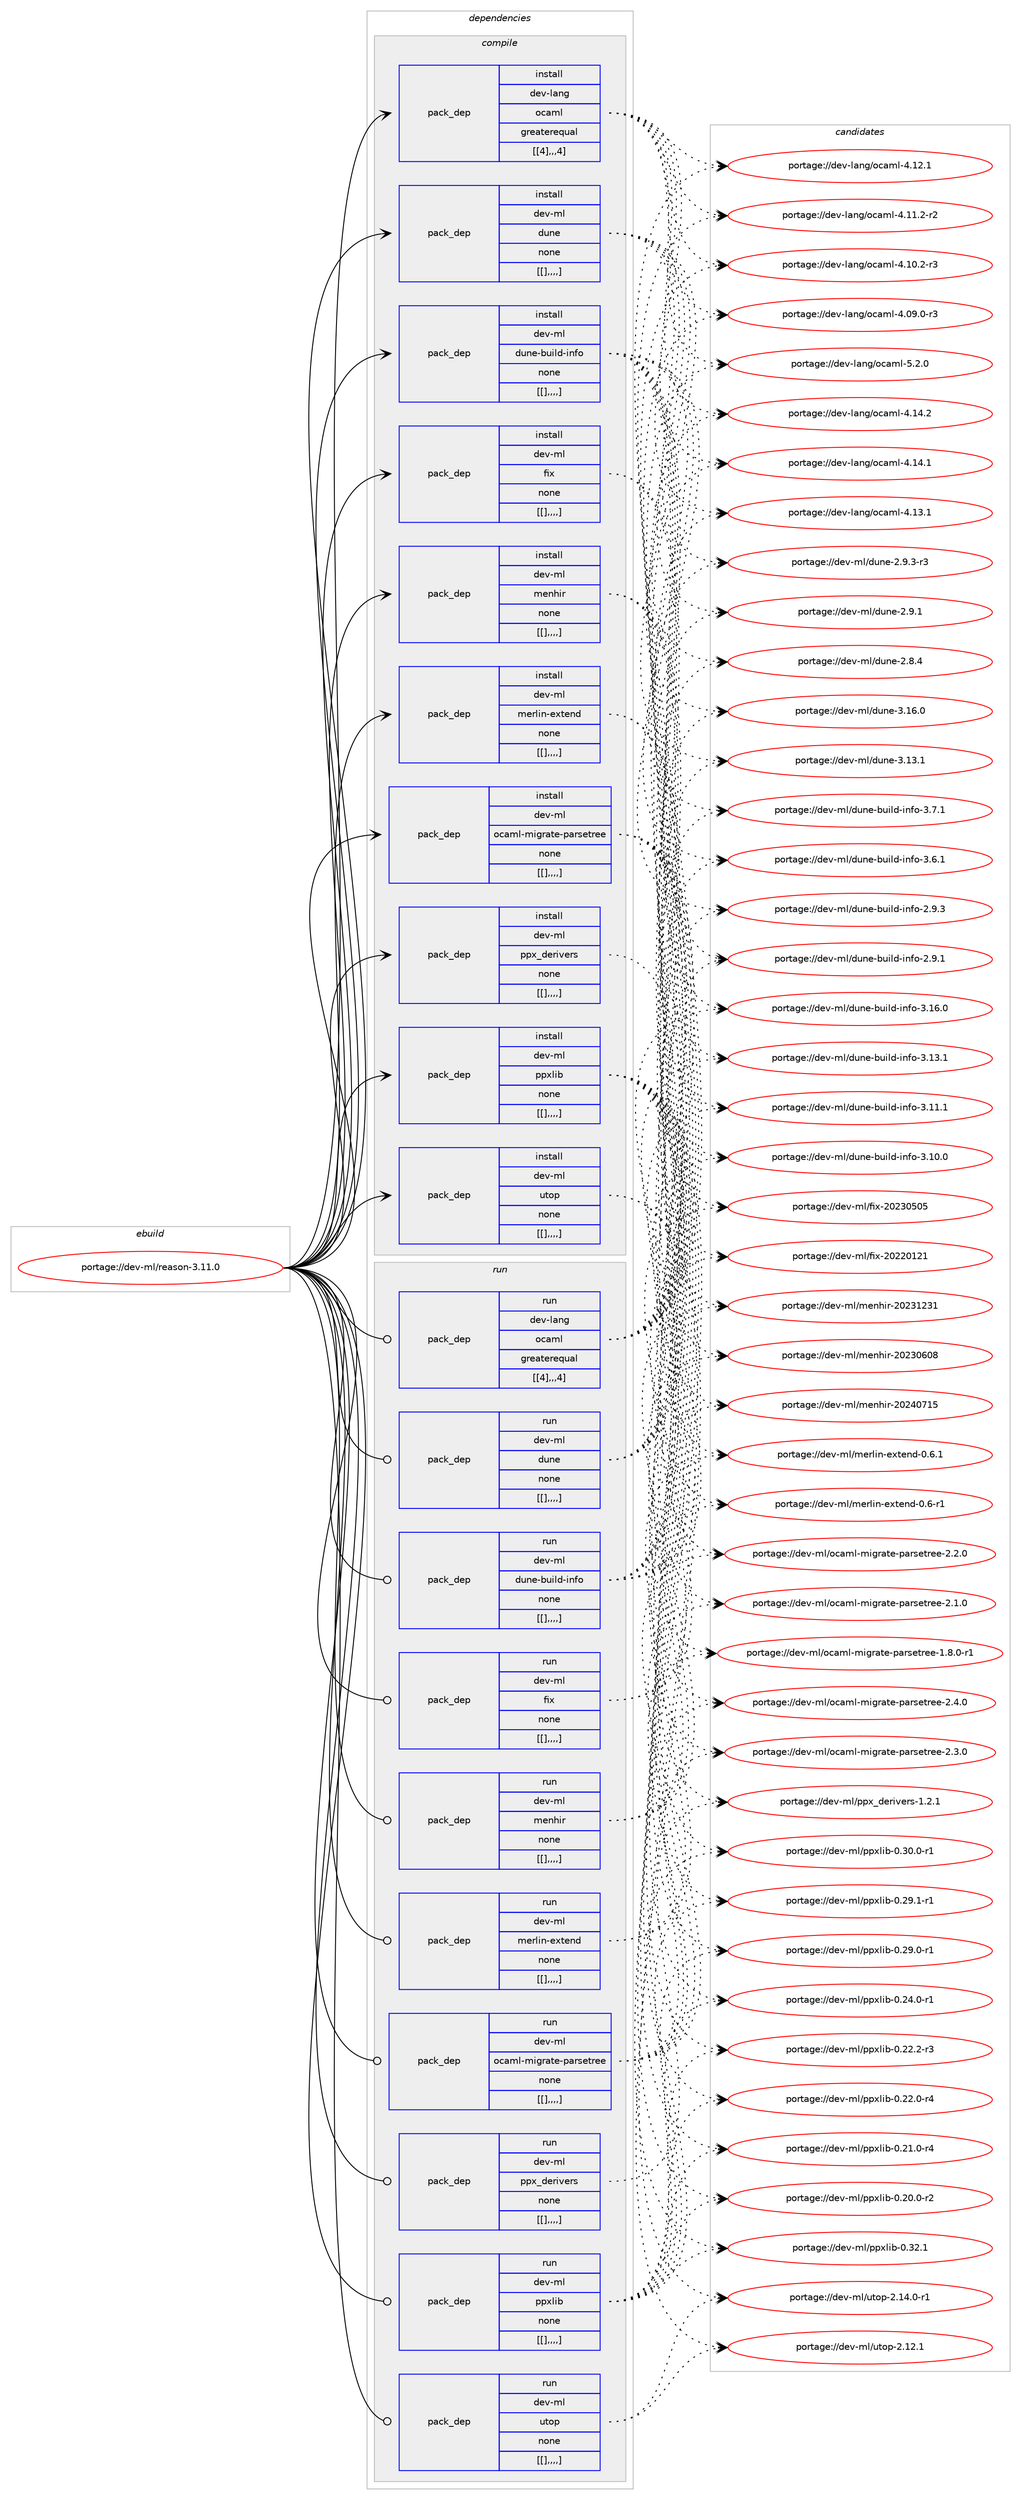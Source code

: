 digraph prolog {

# *************
# Graph options
# *************

newrank=true;
concentrate=true;
compound=true;
graph [rankdir=LR,fontname=Helvetica,fontsize=10,ranksep=1.5];#, ranksep=2.5, nodesep=0.2];
edge  [arrowhead=vee];
node  [fontname=Helvetica,fontsize=10];

# **********
# The ebuild
# **********

subgraph cluster_leftcol {
color=gray;
label=<<i>ebuild</i>>;
id [label="portage://dev-ml/reason-3.11.0", color=red, width=4, href="../dev-ml/reason-3.11.0.svg"];
}

# ****************
# The dependencies
# ****************

subgraph cluster_midcol {
color=gray;
label=<<i>dependencies</i>>;
subgraph cluster_compile {
fillcolor="#eeeeee";
style=filled;
label=<<i>compile</i>>;
subgraph pack93980 {
dependency125423 [label=<<TABLE BORDER="0" CELLBORDER="1" CELLSPACING="0" CELLPADDING="4" WIDTH="220"><TR><TD ROWSPAN="6" CELLPADDING="30">pack_dep</TD></TR><TR><TD WIDTH="110">install</TD></TR><TR><TD>dev-lang</TD></TR><TR><TD>ocaml</TD></TR><TR><TD>greaterequal</TD></TR><TR><TD>[[4],,,4]</TD></TR></TABLE>>, shape=none, color=blue];
}
id:e -> dependency125423:w [weight=20,style="solid",arrowhead="vee"];
subgraph pack93981 {
dependency125424 [label=<<TABLE BORDER="0" CELLBORDER="1" CELLSPACING="0" CELLPADDING="4" WIDTH="220"><TR><TD ROWSPAN="6" CELLPADDING="30">pack_dep</TD></TR><TR><TD WIDTH="110">install</TD></TR><TR><TD>dev-ml</TD></TR><TR><TD>dune</TD></TR><TR><TD>none</TD></TR><TR><TD>[[],,,,]</TD></TR></TABLE>>, shape=none, color=blue];
}
id:e -> dependency125424:w [weight=20,style="solid",arrowhead="vee"];
subgraph pack93982 {
dependency125425 [label=<<TABLE BORDER="0" CELLBORDER="1" CELLSPACING="0" CELLPADDING="4" WIDTH="220"><TR><TD ROWSPAN="6" CELLPADDING="30">pack_dep</TD></TR><TR><TD WIDTH="110">install</TD></TR><TR><TD>dev-ml</TD></TR><TR><TD>dune-build-info</TD></TR><TR><TD>none</TD></TR><TR><TD>[[],,,,]</TD></TR></TABLE>>, shape=none, color=blue];
}
id:e -> dependency125425:w [weight=20,style="solid",arrowhead="vee"];
subgraph pack93983 {
dependency125426 [label=<<TABLE BORDER="0" CELLBORDER="1" CELLSPACING="0" CELLPADDING="4" WIDTH="220"><TR><TD ROWSPAN="6" CELLPADDING="30">pack_dep</TD></TR><TR><TD WIDTH="110">install</TD></TR><TR><TD>dev-ml</TD></TR><TR><TD>fix</TD></TR><TR><TD>none</TD></TR><TR><TD>[[],,,,]</TD></TR></TABLE>>, shape=none, color=blue];
}
id:e -> dependency125426:w [weight=20,style="solid",arrowhead="vee"];
subgraph pack93984 {
dependency125427 [label=<<TABLE BORDER="0" CELLBORDER="1" CELLSPACING="0" CELLPADDING="4" WIDTH="220"><TR><TD ROWSPAN="6" CELLPADDING="30">pack_dep</TD></TR><TR><TD WIDTH="110">install</TD></TR><TR><TD>dev-ml</TD></TR><TR><TD>menhir</TD></TR><TR><TD>none</TD></TR><TR><TD>[[],,,,]</TD></TR></TABLE>>, shape=none, color=blue];
}
id:e -> dependency125427:w [weight=20,style="solid",arrowhead="vee"];
subgraph pack93985 {
dependency125428 [label=<<TABLE BORDER="0" CELLBORDER="1" CELLSPACING="0" CELLPADDING="4" WIDTH="220"><TR><TD ROWSPAN="6" CELLPADDING="30">pack_dep</TD></TR><TR><TD WIDTH="110">install</TD></TR><TR><TD>dev-ml</TD></TR><TR><TD>merlin-extend</TD></TR><TR><TD>none</TD></TR><TR><TD>[[],,,,]</TD></TR></TABLE>>, shape=none, color=blue];
}
id:e -> dependency125428:w [weight=20,style="solid",arrowhead="vee"];
subgraph pack93986 {
dependency125429 [label=<<TABLE BORDER="0" CELLBORDER="1" CELLSPACING="0" CELLPADDING="4" WIDTH="220"><TR><TD ROWSPAN="6" CELLPADDING="30">pack_dep</TD></TR><TR><TD WIDTH="110">install</TD></TR><TR><TD>dev-ml</TD></TR><TR><TD>ocaml-migrate-parsetree</TD></TR><TR><TD>none</TD></TR><TR><TD>[[],,,,]</TD></TR></TABLE>>, shape=none, color=blue];
}
id:e -> dependency125429:w [weight=20,style="solid",arrowhead="vee"];
subgraph pack93987 {
dependency125430 [label=<<TABLE BORDER="0" CELLBORDER="1" CELLSPACING="0" CELLPADDING="4" WIDTH="220"><TR><TD ROWSPAN="6" CELLPADDING="30">pack_dep</TD></TR><TR><TD WIDTH="110">install</TD></TR><TR><TD>dev-ml</TD></TR><TR><TD>ppx_derivers</TD></TR><TR><TD>none</TD></TR><TR><TD>[[],,,,]</TD></TR></TABLE>>, shape=none, color=blue];
}
id:e -> dependency125430:w [weight=20,style="solid",arrowhead="vee"];
subgraph pack93988 {
dependency125431 [label=<<TABLE BORDER="0" CELLBORDER="1" CELLSPACING="0" CELLPADDING="4" WIDTH="220"><TR><TD ROWSPAN="6" CELLPADDING="30">pack_dep</TD></TR><TR><TD WIDTH="110">install</TD></TR><TR><TD>dev-ml</TD></TR><TR><TD>ppxlib</TD></TR><TR><TD>none</TD></TR><TR><TD>[[],,,,]</TD></TR></TABLE>>, shape=none, color=blue];
}
id:e -> dependency125431:w [weight=20,style="solid",arrowhead="vee"];
subgraph pack93989 {
dependency125432 [label=<<TABLE BORDER="0" CELLBORDER="1" CELLSPACING="0" CELLPADDING="4" WIDTH="220"><TR><TD ROWSPAN="6" CELLPADDING="30">pack_dep</TD></TR><TR><TD WIDTH="110">install</TD></TR><TR><TD>dev-ml</TD></TR><TR><TD>utop</TD></TR><TR><TD>none</TD></TR><TR><TD>[[],,,,]</TD></TR></TABLE>>, shape=none, color=blue];
}
id:e -> dependency125432:w [weight=20,style="solid",arrowhead="vee"];
}
subgraph cluster_compileandrun {
fillcolor="#eeeeee";
style=filled;
label=<<i>compile and run</i>>;
}
subgraph cluster_run {
fillcolor="#eeeeee";
style=filled;
label=<<i>run</i>>;
subgraph pack93990 {
dependency125433 [label=<<TABLE BORDER="0" CELLBORDER="1" CELLSPACING="0" CELLPADDING="4" WIDTH="220"><TR><TD ROWSPAN="6" CELLPADDING="30">pack_dep</TD></TR><TR><TD WIDTH="110">run</TD></TR><TR><TD>dev-lang</TD></TR><TR><TD>ocaml</TD></TR><TR><TD>greaterequal</TD></TR><TR><TD>[[4],,,4]</TD></TR></TABLE>>, shape=none, color=blue];
}
id:e -> dependency125433:w [weight=20,style="solid",arrowhead="odot"];
subgraph pack93991 {
dependency125434 [label=<<TABLE BORDER="0" CELLBORDER="1" CELLSPACING="0" CELLPADDING="4" WIDTH="220"><TR><TD ROWSPAN="6" CELLPADDING="30">pack_dep</TD></TR><TR><TD WIDTH="110">run</TD></TR><TR><TD>dev-ml</TD></TR><TR><TD>dune</TD></TR><TR><TD>none</TD></TR><TR><TD>[[],,,,]</TD></TR></TABLE>>, shape=none, color=blue];
}
id:e -> dependency125434:w [weight=20,style="solid",arrowhead="odot"];
subgraph pack93992 {
dependency125435 [label=<<TABLE BORDER="0" CELLBORDER="1" CELLSPACING="0" CELLPADDING="4" WIDTH="220"><TR><TD ROWSPAN="6" CELLPADDING="30">pack_dep</TD></TR><TR><TD WIDTH="110">run</TD></TR><TR><TD>dev-ml</TD></TR><TR><TD>dune-build-info</TD></TR><TR><TD>none</TD></TR><TR><TD>[[],,,,]</TD></TR></TABLE>>, shape=none, color=blue];
}
id:e -> dependency125435:w [weight=20,style="solid",arrowhead="odot"];
subgraph pack93993 {
dependency125436 [label=<<TABLE BORDER="0" CELLBORDER="1" CELLSPACING="0" CELLPADDING="4" WIDTH="220"><TR><TD ROWSPAN="6" CELLPADDING="30">pack_dep</TD></TR><TR><TD WIDTH="110">run</TD></TR><TR><TD>dev-ml</TD></TR><TR><TD>fix</TD></TR><TR><TD>none</TD></TR><TR><TD>[[],,,,]</TD></TR></TABLE>>, shape=none, color=blue];
}
id:e -> dependency125436:w [weight=20,style="solid",arrowhead="odot"];
subgraph pack93994 {
dependency125437 [label=<<TABLE BORDER="0" CELLBORDER="1" CELLSPACING="0" CELLPADDING="4" WIDTH="220"><TR><TD ROWSPAN="6" CELLPADDING="30">pack_dep</TD></TR><TR><TD WIDTH="110">run</TD></TR><TR><TD>dev-ml</TD></TR><TR><TD>menhir</TD></TR><TR><TD>none</TD></TR><TR><TD>[[],,,,]</TD></TR></TABLE>>, shape=none, color=blue];
}
id:e -> dependency125437:w [weight=20,style="solid",arrowhead="odot"];
subgraph pack93995 {
dependency125438 [label=<<TABLE BORDER="0" CELLBORDER="1" CELLSPACING="0" CELLPADDING="4" WIDTH="220"><TR><TD ROWSPAN="6" CELLPADDING="30">pack_dep</TD></TR><TR><TD WIDTH="110">run</TD></TR><TR><TD>dev-ml</TD></TR><TR><TD>merlin-extend</TD></TR><TR><TD>none</TD></TR><TR><TD>[[],,,,]</TD></TR></TABLE>>, shape=none, color=blue];
}
id:e -> dependency125438:w [weight=20,style="solid",arrowhead="odot"];
subgraph pack93996 {
dependency125439 [label=<<TABLE BORDER="0" CELLBORDER="1" CELLSPACING="0" CELLPADDING="4" WIDTH="220"><TR><TD ROWSPAN="6" CELLPADDING="30">pack_dep</TD></TR><TR><TD WIDTH="110">run</TD></TR><TR><TD>dev-ml</TD></TR><TR><TD>ocaml-migrate-parsetree</TD></TR><TR><TD>none</TD></TR><TR><TD>[[],,,,]</TD></TR></TABLE>>, shape=none, color=blue];
}
id:e -> dependency125439:w [weight=20,style="solid",arrowhead="odot"];
subgraph pack93997 {
dependency125440 [label=<<TABLE BORDER="0" CELLBORDER="1" CELLSPACING="0" CELLPADDING="4" WIDTH="220"><TR><TD ROWSPAN="6" CELLPADDING="30">pack_dep</TD></TR><TR><TD WIDTH="110">run</TD></TR><TR><TD>dev-ml</TD></TR><TR><TD>ppx_derivers</TD></TR><TR><TD>none</TD></TR><TR><TD>[[],,,,]</TD></TR></TABLE>>, shape=none, color=blue];
}
id:e -> dependency125440:w [weight=20,style="solid",arrowhead="odot"];
subgraph pack93998 {
dependency125441 [label=<<TABLE BORDER="0" CELLBORDER="1" CELLSPACING="0" CELLPADDING="4" WIDTH="220"><TR><TD ROWSPAN="6" CELLPADDING="30">pack_dep</TD></TR><TR><TD WIDTH="110">run</TD></TR><TR><TD>dev-ml</TD></TR><TR><TD>ppxlib</TD></TR><TR><TD>none</TD></TR><TR><TD>[[],,,,]</TD></TR></TABLE>>, shape=none, color=blue];
}
id:e -> dependency125441:w [weight=20,style="solid",arrowhead="odot"];
subgraph pack93999 {
dependency125442 [label=<<TABLE BORDER="0" CELLBORDER="1" CELLSPACING="0" CELLPADDING="4" WIDTH="220"><TR><TD ROWSPAN="6" CELLPADDING="30">pack_dep</TD></TR><TR><TD WIDTH="110">run</TD></TR><TR><TD>dev-ml</TD></TR><TR><TD>utop</TD></TR><TR><TD>none</TD></TR><TR><TD>[[],,,,]</TD></TR></TABLE>>, shape=none, color=blue];
}
id:e -> dependency125442:w [weight=20,style="solid",arrowhead="odot"];
}
}

# **************
# The candidates
# **************

subgraph cluster_choices {
rank=same;
color=gray;
label=<<i>candidates</i>>;

subgraph choice93980 {
color=black;
nodesep=1;
choice1001011184510897110103471119997109108455346504648 [label="portage://dev-lang/ocaml-5.2.0", color=red, width=4,href="../dev-lang/ocaml-5.2.0.svg"];
choice100101118451089711010347111999710910845524649524650 [label="portage://dev-lang/ocaml-4.14.2", color=red, width=4,href="../dev-lang/ocaml-4.14.2.svg"];
choice100101118451089711010347111999710910845524649524649 [label="portage://dev-lang/ocaml-4.14.1", color=red, width=4,href="../dev-lang/ocaml-4.14.1.svg"];
choice100101118451089711010347111999710910845524649514649 [label="portage://dev-lang/ocaml-4.13.1", color=red, width=4,href="../dev-lang/ocaml-4.13.1.svg"];
choice100101118451089711010347111999710910845524649504649 [label="portage://dev-lang/ocaml-4.12.1", color=red, width=4,href="../dev-lang/ocaml-4.12.1.svg"];
choice1001011184510897110103471119997109108455246494946504511450 [label="portage://dev-lang/ocaml-4.11.2-r2", color=red, width=4,href="../dev-lang/ocaml-4.11.2-r2.svg"];
choice1001011184510897110103471119997109108455246494846504511451 [label="portage://dev-lang/ocaml-4.10.2-r3", color=red, width=4,href="../dev-lang/ocaml-4.10.2-r3.svg"];
choice1001011184510897110103471119997109108455246485746484511451 [label="portage://dev-lang/ocaml-4.09.0-r3", color=red, width=4,href="../dev-lang/ocaml-4.09.0-r3.svg"];
dependency125423:e -> choice1001011184510897110103471119997109108455346504648:w [style=dotted,weight="100"];
dependency125423:e -> choice100101118451089711010347111999710910845524649524650:w [style=dotted,weight="100"];
dependency125423:e -> choice100101118451089711010347111999710910845524649524649:w [style=dotted,weight="100"];
dependency125423:e -> choice100101118451089711010347111999710910845524649514649:w [style=dotted,weight="100"];
dependency125423:e -> choice100101118451089711010347111999710910845524649504649:w [style=dotted,weight="100"];
dependency125423:e -> choice1001011184510897110103471119997109108455246494946504511450:w [style=dotted,weight="100"];
dependency125423:e -> choice1001011184510897110103471119997109108455246494846504511451:w [style=dotted,weight="100"];
dependency125423:e -> choice1001011184510897110103471119997109108455246485746484511451:w [style=dotted,weight="100"];
}
subgraph choice93981 {
color=black;
nodesep=1;
choice100101118451091084710011711010145514649544648 [label="portage://dev-ml/dune-3.16.0", color=red, width=4,href="../dev-ml/dune-3.16.0.svg"];
choice100101118451091084710011711010145514649514649 [label="portage://dev-ml/dune-3.13.1", color=red, width=4,href="../dev-ml/dune-3.13.1.svg"];
choice10010111845109108471001171101014550465746514511451 [label="portage://dev-ml/dune-2.9.3-r3", color=red, width=4,href="../dev-ml/dune-2.9.3-r3.svg"];
choice1001011184510910847100117110101455046574649 [label="portage://dev-ml/dune-2.9.1", color=red, width=4,href="../dev-ml/dune-2.9.1.svg"];
choice1001011184510910847100117110101455046564652 [label="portage://dev-ml/dune-2.8.4", color=red, width=4,href="../dev-ml/dune-2.8.4.svg"];
dependency125424:e -> choice100101118451091084710011711010145514649544648:w [style=dotted,weight="100"];
dependency125424:e -> choice100101118451091084710011711010145514649514649:w [style=dotted,weight="100"];
dependency125424:e -> choice10010111845109108471001171101014550465746514511451:w [style=dotted,weight="100"];
dependency125424:e -> choice1001011184510910847100117110101455046574649:w [style=dotted,weight="100"];
dependency125424:e -> choice1001011184510910847100117110101455046564652:w [style=dotted,weight="100"];
}
subgraph choice93982 {
color=black;
nodesep=1;
choice100101118451091084710011711010145981171051081004510511010211145514649544648 [label="portage://dev-ml/dune-build-info-3.16.0", color=red, width=4,href="../dev-ml/dune-build-info-3.16.0.svg"];
choice100101118451091084710011711010145981171051081004510511010211145514649514649 [label="portage://dev-ml/dune-build-info-3.13.1", color=red, width=4,href="../dev-ml/dune-build-info-3.13.1.svg"];
choice100101118451091084710011711010145981171051081004510511010211145514649494649 [label="portage://dev-ml/dune-build-info-3.11.1", color=red, width=4,href="../dev-ml/dune-build-info-3.11.1.svg"];
choice100101118451091084710011711010145981171051081004510511010211145514649484648 [label="portage://dev-ml/dune-build-info-3.10.0", color=red, width=4,href="../dev-ml/dune-build-info-3.10.0.svg"];
choice1001011184510910847100117110101459811710510810045105110102111455146554649 [label="portage://dev-ml/dune-build-info-3.7.1", color=red, width=4,href="../dev-ml/dune-build-info-3.7.1.svg"];
choice1001011184510910847100117110101459811710510810045105110102111455146544649 [label="portage://dev-ml/dune-build-info-3.6.1", color=red, width=4,href="../dev-ml/dune-build-info-3.6.1.svg"];
choice1001011184510910847100117110101459811710510810045105110102111455046574651 [label="portage://dev-ml/dune-build-info-2.9.3", color=red, width=4,href="../dev-ml/dune-build-info-2.9.3.svg"];
choice1001011184510910847100117110101459811710510810045105110102111455046574649 [label="portage://dev-ml/dune-build-info-2.9.1", color=red, width=4,href="../dev-ml/dune-build-info-2.9.1.svg"];
dependency125425:e -> choice100101118451091084710011711010145981171051081004510511010211145514649544648:w [style=dotted,weight="100"];
dependency125425:e -> choice100101118451091084710011711010145981171051081004510511010211145514649514649:w [style=dotted,weight="100"];
dependency125425:e -> choice100101118451091084710011711010145981171051081004510511010211145514649494649:w [style=dotted,weight="100"];
dependency125425:e -> choice100101118451091084710011711010145981171051081004510511010211145514649484648:w [style=dotted,weight="100"];
dependency125425:e -> choice1001011184510910847100117110101459811710510810045105110102111455146554649:w [style=dotted,weight="100"];
dependency125425:e -> choice1001011184510910847100117110101459811710510810045105110102111455146544649:w [style=dotted,weight="100"];
dependency125425:e -> choice1001011184510910847100117110101459811710510810045105110102111455046574651:w [style=dotted,weight="100"];
dependency125425:e -> choice1001011184510910847100117110101459811710510810045105110102111455046574649:w [style=dotted,weight="100"];
}
subgraph choice93983 {
color=black;
nodesep=1;
choice1001011184510910847102105120455048505148534853 [label="portage://dev-ml/fix-20230505", color=red, width=4,href="../dev-ml/fix-20230505.svg"];
choice1001011184510910847102105120455048505048495049 [label="portage://dev-ml/fix-20220121", color=red, width=4,href="../dev-ml/fix-20220121.svg"];
dependency125426:e -> choice1001011184510910847102105120455048505148534853:w [style=dotted,weight="100"];
dependency125426:e -> choice1001011184510910847102105120455048505048495049:w [style=dotted,weight="100"];
}
subgraph choice93984 {
color=black;
nodesep=1;
choice1001011184510910847109101110104105114455048505248554953 [label="portage://dev-ml/menhir-20240715", color=red, width=4,href="../dev-ml/menhir-20240715.svg"];
choice1001011184510910847109101110104105114455048505149505149 [label="portage://dev-ml/menhir-20231231", color=red, width=4,href="../dev-ml/menhir-20231231.svg"];
choice1001011184510910847109101110104105114455048505148544856 [label="portage://dev-ml/menhir-20230608", color=red, width=4,href="../dev-ml/menhir-20230608.svg"];
dependency125427:e -> choice1001011184510910847109101110104105114455048505248554953:w [style=dotted,weight="100"];
dependency125427:e -> choice1001011184510910847109101110104105114455048505149505149:w [style=dotted,weight="100"];
dependency125427:e -> choice1001011184510910847109101110104105114455048505148544856:w [style=dotted,weight="100"];
}
subgraph choice93985 {
color=black;
nodesep=1;
choice100101118451091084710910111410810511045101120116101110100454846544649 [label="portage://dev-ml/merlin-extend-0.6.1", color=red, width=4,href="../dev-ml/merlin-extend-0.6.1.svg"];
choice100101118451091084710910111410810511045101120116101110100454846544511449 [label="portage://dev-ml/merlin-extend-0.6-r1", color=red, width=4,href="../dev-ml/merlin-extend-0.6-r1.svg"];
dependency125428:e -> choice100101118451091084710910111410810511045101120116101110100454846544649:w [style=dotted,weight="100"];
dependency125428:e -> choice100101118451091084710910111410810511045101120116101110100454846544511449:w [style=dotted,weight="100"];
}
subgraph choice93986 {
color=black;
nodesep=1;
choice1001011184510910847111999710910845109105103114971161014511297114115101116114101101455046524648 [label="portage://dev-ml/ocaml-migrate-parsetree-2.4.0", color=red, width=4,href="../dev-ml/ocaml-migrate-parsetree-2.4.0.svg"];
choice1001011184510910847111999710910845109105103114971161014511297114115101116114101101455046514648 [label="portage://dev-ml/ocaml-migrate-parsetree-2.3.0", color=red, width=4,href="../dev-ml/ocaml-migrate-parsetree-2.3.0.svg"];
choice1001011184510910847111999710910845109105103114971161014511297114115101116114101101455046504648 [label="portage://dev-ml/ocaml-migrate-parsetree-2.2.0", color=red, width=4,href="../dev-ml/ocaml-migrate-parsetree-2.2.0.svg"];
choice1001011184510910847111999710910845109105103114971161014511297114115101116114101101455046494648 [label="portage://dev-ml/ocaml-migrate-parsetree-2.1.0", color=red, width=4,href="../dev-ml/ocaml-migrate-parsetree-2.1.0.svg"];
choice10010111845109108471119997109108451091051031149711610145112971141151011161141011014549465646484511449 [label="portage://dev-ml/ocaml-migrate-parsetree-1.8.0-r1", color=red, width=4,href="../dev-ml/ocaml-migrate-parsetree-1.8.0-r1.svg"];
dependency125429:e -> choice1001011184510910847111999710910845109105103114971161014511297114115101116114101101455046524648:w [style=dotted,weight="100"];
dependency125429:e -> choice1001011184510910847111999710910845109105103114971161014511297114115101116114101101455046514648:w [style=dotted,weight="100"];
dependency125429:e -> choice1001011184510910847111999710910845109105103114971161014511297114115101116114101101455046504648:w [style=dotted,weight="100"];
dependency125429:e -> choice1001011184510910847111999710910845109105103114971161014511297114115101116114101101455046494648:w [style=dotted,weight="100"];
dependency125429:e -> choice10010111845109108471119997109108451091051031149711610145112971141151011161141011014549465646484511449:w [style=dotted,weight="100"];
}
subgraph choice93987 {
color=black;
nodesep=1;
choice100101118451091084711211212095100101114105118101114115454946504649 [label="portage://dev-ml/ppx_derivers-1.2.1", color=red, width=4,href="../dev-ml/ppx_derivers-1.2.1.svg"];
dependency125430:e -> choice100101118451091084711211212095100101114105118101114115454946504649:w [style=dotted,weight="100"];
}
subgraph choice93988 {
color=black;
nodesep=1;
choice10010111845109108471121121201081059845484651504649 [label="portage://dev-ml/ppxlib-0.32.1", color=red, width=4,href="../dev-ml/ppxlib-0.32.1.svg"];
choice100101118451091084711211212010810598454846514846484511449 [label="portage://dev-ml/ppxlib-0.30.0-r1", color=red, width=4,href="../dev-ml/ppxlib-0.30.0-r1.svg"];
choice100101118451091084711211212010810598454846505746494511449 [label="portage://dev-ml/ppxlib-0.29.1-r1", color=red, width=4,href="../dev-ml/ppxlib-0.29.1-r1.svg"];
choice100101118451091084711211212010810598454846505746484511449 [label="portage://dev-ml/ppxlib-0.29.0-r1", color=red, width=4,href="../dev-ml/ppxlib-0.29.0-r1.svg"];
choice100101118451091084711211212010810598454846505246484511449 [label="portage://dev-ml/ppxlib-0.24.0-r1", color=red, width=4,href="../dev-ml/ppxlib-0.24.0-r1.svg"];
choice100101118451091084711211212010810598454846505046504511451 [label="portage://dev-ml/ppxlib-0.22.2-r3", color=red, width=4,href="../dev-ml/ppxlib-0.22.2-r3.svg"];
choice100101118451091084711211212010810598454846505046484511452 [label="portage://dev-ml/ppxlib-0.22.0-r4", color=red, width=4,href="../dev-ml/ppxlib-0.22.0-r4.svg"];
choice100101118451091084711211212010810598454846504946484511452 [label="portage://dev-ml/ppxlib-0.21.0-r4", color=red, width=4,href="../dev-ml/ppxlib-0.21.0-r4.svg"];
choice100101118451091084711211212010810598454846504846484511450 [label="portage://dev-ml/ppxlib-0.20.0-r2", color=red, width=4,href="../dev-ml/ppxlib-0.20.0-r2.svg"];
dependency125431:e -> choice10010111845109108471121121201081059845484651504649:w [style=dotted,weight="100"];
dependency125431:e -> choice100101118451091084711211212010810598454846514846484511449:w [style=dotted,weight="100"];
dependency125431:e -> choice100101118451091084711211212010810598454846505746494511449:w [style=dotted,weight="100"];
dependency125431:e -> choice100101118451091084711211212010810598454846505746484511449:w [style=dotted,weight="100"];
dependency125431:e -> choice100101118451091084711211212010810598454846505246484511449:w [style=dotted,weight="100"];
dependency125431:e -> choice100101118451091084711211212010810598454846505046504511451:w [style=dotted,weight="100"];
dependency125431:e -> choice100101118451091084711211212010810598454846505046484511452:w [style=dotted,weight="100"];
dependency125431:e -> choice100101118451091084711211212010810598454846504946484511452:w [style=dotted,weight="100"];
dependency125431:e -> choice100101118451091084711211212010810598454846504846484511450:w [style=dotted,weight="100"];
}
subgraph choice93989 {
color=black;
nodesep=1;
choice1001011184510910847117116111112455046495246484511449 [label="portage://dev-ml/utop-2.14.0-r1", color=red, width=4,href="../dev-ml/utop-2.14.0-r1.svg"];
choice100101118451091084711711611111245504649504649 [label="portage://dev-ml/utop-2.12.1", color=red, width=4,href="../dev-ml/utop-2.12.1.svg"];
dependency125432:e -> choice1001011184510910847117116111112455046495246484511449:w [style=dotted,weight="100"];
dependency125432:e -> choice100101118451091084711711611111245504649504649:w [style=dotted,weight="100"];
}
subgraph choice93990 {
color=black;
nodesep=1;
choice1001011184510897110103471119997109108455346504648 [label="portage://dev-lang/ocaml-5.2.0", color=red, width=4,href="../dev-lang/ocaml-5.2.0.svg"];
choice100101118451089711010347111999710910845524649524650 [label="portage://dev-lang/ocaml-4.14.2", color=red, width=4,href="../dev-lang/ocaml-4.14.2.svg"];
choice100101118451089711010347111999710910845524649524649 [label="portage://dev-lang/ocaml-4.14.1", color=red, width=4,href="../dev-lang/ocaml-4.14.1.svg"];
choice100101118451089711010347111999710910845524649514649 [label="portage://dev-lang/ocaml-4.13.1", color=red, width=4,href="../dev-lang/ocaml-4.13.1.svg"];
choice100101118451089711010347111999710910845524649504649 [label="portage://dev-lang/ocaml-4.12.1", color=red, width=4,href="../dev-lang/ocaml-4.12.1.svg"];
choice1001011184510897110103471119997109108455246494946504511450 [label="portage://dev-lang/ocaml-4.11.2-r2", color=red, width=4,href="../dev-lang/ocaml-4.11.2-r2.svg"];
choice1001011184510897110103471119997109108455246494846504511451 [label="portage://dev-lang/ocaml-4.10.2-r3", color=red, width=4,href="../dev-lang/ocaml-4.10.2-r3.svg"];
choice1001011184510897110103471119997109108455246485746484511451 [label="portage://dev-lang/ocaml-4.09.0-r3", color=red, width=4,href="../dev-lang/ocaml-4.09.0-r3.svg"];
dependency125433:e -> choice1001011184510897110103471119997109108455346504648:w [style=dotted,weight="100"];
dependency125433:e -> choice100101118451089711010347111999710910845524649524650:w [style=dotted,weight="100"];
dependency125433:e -> choice100101118451089711010347111999710910845524649524649:w [style=dotted,weight="100"];
dependency125433:e -> choice100101118451089711010347111999710910845524649514649:w [style=dotted,weight="100"];
dependency125433:e -> choice100101118451089711010347111999710910845524649504649:w [style=dotted,weight="100"];
dependency125433:e -> choice1001011184510897110103471119997109108455246494946504511450:w [style=dotted,weight="100"];
dependency125433:e -> choice1001011184510897110103471119997109108455246494846504511451:w [style=dotted,weight="100"];
dependency125433:e -> choice1001011184510897110103471119997109108455246485746484511451:w [style=dotted,weight="100"];
}
subgraph choice93991 {
color=black;
nodesep=1;
choice100101118451091084710011711010145514649544648 [label="portage://dev-ml/dune-3.16.0", color=red, width=4,href="../dev-ml/dune-3.16.0.svg"];
choice100101118451091084710011711010145514649514649 [label="portage://dev-ml/dune-3.13.1", color=red, width=4,href="../dev-ml/dune-3.13.1.svg"];
choice10010111845109108471001171101014550465746514511451 [label="portage://dev-ml/dune-2.9.3-r3", color=red, width=4,href="../dev-ml/dune-2.9.3-r3.svg"];
choice1001011184510910847100117110101455046574649 [label="portage://dev-ml/dune-2.9.1", color=red, width=4,href="../dev-ml/dune-2.9.1.svg"];
choice1001011184510910847100117110101455046564652 [label="portage://dev-ml/dune-2.8.4", color=red, width=4,href="../dev-ml/dune-2.8.4.svg"];
dependency125434:e -> choice100101118451091084710011711010145514649544648:w [style=dotted,weight="100"];
dependency125434:e -> choice100101118451091084710011711010145514649514649:w [style=dotted,weight="100"];
dependency125434:e -> choice10010111845109108471001171101014550465746514511451:w [style=dotted,weight="100"];
dependency125434:e -> choice1001011184510910847100117110101455046574649:w [style=dotted,weight="100"];
dependency125434:e -> choice1001011184510910847100117110101455046564652:w [style=dotted,weight="100"];
}
subgraph choice93992 {
color=black;
nodesep=1;
choice100101118451091084710011711010145981171051081004510511010211145514649544648 [label="portage://dev-ml/dune-build-info-3.16.0", color=red, width=4,href="../dev-ml/dune-build-info-3.16.0.svg"];
choice100101118451091084710011711010145981171051081004510511010211145514649514649 [label="portage://dev-ml/dune-build-info-3.13.1", color=red, width=4,href="../dev-ml/dune-build-info-3.13.1.svg"];
choice100101118451091084710011711010145981171051081004510511010211145514649494649 [label="portage://dev-ml/dune-build-info-3.11.1", color=red, width=4,href="../dev-ml/dune-build-info-3.11.1.svg"];
choice100101118451091084710011711010145981171051081004510511010211145514649484648 [label="portage://dev-ml/dune-build-info-3.10.0", color=red, width=4,href="../dev-ml/dune-build-info-3.10.0.svg"];
choice1001011184510910847100117110101459811710510810045105110102111455146554649 [label="portage://dev-ml/dune-build-info-3.7.1", color=red, width=4,href="../dev-ml/dune-build-info-3.7.1.svg"];
choice1001011184510910847100117110101459811710510810045105110102111455146544649 [label="portage://dev-ml/dune-build-info-3.6.1", color=red, width=4,href="../dev-ml/dune-build-info-3.6.1.svg"];
choice1001011184510910847100117110101459811710510810045105110102111455046574651 [label="portage://dev-ml/dune-build-info-2.9.3", color=red, width=4,href="../dev-ml/dune-build-info-2.9.3.svg"];
choice1001011184510910847100117110101459811710510810045105110102111455046574649 [label="portage://dev-ml/dune-build-info-2.9.1", color=red, width=4,href="../dev-ml/dune-build-info-2.9.1.svg"];
dependency125435:e -> choice100101118451091084710011711010145981171051081004510511010211145514649544648:w [style=dotted,weight="100"];
dependency125435:e -> choice100101118451091084710011711010145981171051081004510511010211145514649514649:w [style=dotted,weight="100"];
dependency125435:e -> choice100101118451091084710011711010145981171051081004510511010211145514649494649:w [style=dotted,weight="100"];
dependency125435:e -> choice100101118451091084710011711010145981171051081004510511010211145514649484648:w [style=dotted,weight="100"];
dependency125435:e -> choice1001011184510910847100117110101459811710510810045105110102111455146554649:w [style=dotted,weight="100"];
dependency125435:e -> choice1001011184510910847100117110101459811710510810045105110102111455146544649:w [style=dotted,weight="100"];
dependency125435:e -> choice1001011184510910847100117110101459811710510810045105110102111455046574651:w [style=dotted,weight="100"];
dependency125435:e -> choice1001011184510910847100117110101459811710510810045105110102111455046574649:w [style=dotted,weight="100"];
}
subgraph choice93993 {
color=black;
nodesep=1;
choice1001011184510910847102105120455048505148534853 [label="portage://dev-ml/fix-20230505", color=red, width=4,href="../dev-ml/fix-20230505.svg"];
choice1001011184510910847102105120455048505048495049 [label="portage://dev-ml/fix-20220121", color=red, width=4,href="../dev-ml/fix-20220121.svg"];
dependency125436:e -> choice1001011184510910847102105120455048505148534853:w [style=dotted,weight="100"];
dependency125436:e -> choice1001011184510910847102105120455048505048495049:w [style=dotted,weight="100"];
}
subgraph choice93994 {
color=black;
nodesep=1;
choice1001011184510910847109101110104105114455048505248554953 [label="portage://dev-ml/menhir-20240715", color=red, width=4,href="../dev-ml/menhir-20240715.svg"];
choice1001011184510910847109101110104105114455048505149505149 [label="portage://dev-ml/menhir-20231231", color=red, width=4,href="../dev-ml/menhir-20231231.svg"];
choice1001011184510910847109101110104105114455048505148544856 [label="portage://dev-ml/menhir-20230608", color=red, width=4,href="../dev-ml/menhir-20230608.svg"];
dependency125437:e -> choice1001011184510910847109101110104105114455048505248554953:w [style=dotted,weight="100"];
dependency125437:e -> choice1001011184510910847109101110104105114455048505149505149:w [style=dotted,weight="100"];
dependency125437:e -> choice1001011184510910847109101110104105114455048505148544856:w [style=dotted,weight="100"];
}
subgraph choice93995 {
color=black;
nodesep=1;
choice100101118451091084710910111410810511045101120116101110100454846544649 [label="portage://dev-ml/merlin-extend-0.6.1", color=red, width=4,href="../dev-ml/merlin-extend-0.6.1.svg"];
choice100101118451091084710910111410810511045101120116101110100454846544511449 [label="portage://dev-ml/merlin-extend-0.6-r1", color=red, width=4,href="../dev-ml/merlin-extend-0.6-r1.svg"];
dependency125438:e -> choice100101118451091084710910111410810511045101120116101110100454846544649:w [style=dotted,weight="100"];
dependency125438:e -> choice100101118451091084710910111410810511045101120116101110100454846544511449:w [style=dotted,weight="100"];
}
subgraph choice93996 {
color=black;
nodesep=1;
choice1001011184510910847111999710910845109105103114971161014511297114115101116114101101455046524648 [label="portage://dev-ml/ocaml-migrate-parsetree-2.4.0", color=red, width=4,href="../dev-ml/ocaml-migrate-parsetree-2.4.0.svg"];
choice1001011184510910847111999710910845109105103114971161014511297114115101116114101101455046514648 [label="portage://dev-ml/ocaml-migrate-parsetree-2.3.0", color=red, width=4,href="../dev-ml/ocaml-migrate-parsetree-2.3.0.svg"];
choice1001011184510910847111999710910845109105103114971161014511297114115101116114101101455046504648 [label="portage://dev-ml/ocaml-migrate-parsetree-2.2.0", color=red, width=4,href="../dev-ml/ocaml-migrate-parsetree-2.2.0.svg"];
choice1001011184510910847111999710910845109105103114971161014511297114115101116114101101455046494648 [label="portage://dev-ml/ocaml-migrate-parsetree-2.1.0", color=red, width=4,href="../dev-ml/ocaml-migrate-parsetree-2.1.0.svg"];
choice10010111845109108471119997109108451091051031149711610145112971141151011161141011014549465646484511449 [label="portage://dev-ml/ocaml-migrate-parsetree-1.8.0-r1", color=red, width=4,href="../dev-ml/ocaml-migrate-parsetree-1.8.0-r1.svg"];
dependency125439:e -> choice1001011184510910847111999710910845109105103114971161014511297114115101116114101101455046524648:w [style=dotted,weight="100"];
dependency125439:e -> choice1001011184510910847111999710910845109105103114971161014511297114115101116114101101455046514648:w [style=dotted,weight="100"];
dependency125439:e -> choice1001011184510910847111999710910845109105103114971161014511297114115101116114101101455046504648:w [style=dotted,weight="100"];
dependency125439:e -> choice1001011184510910847111999710910845109105103114971161014511297114115101116114101101455046494648:w [style=dotted,weight="100"];
dependency125439:e -> choice10010111845109108471119997109108451091051031149711610145112971141151011161141011014549465646484511449:w [style=dotted,weight="100"];
}
subgraph choice93997 {
color=black;
nodesep=1;
choice100101118451091084711211212095100101114105118101114115454946504649 [label="portage://dev-ml/ppx_derivers-1.2.1", color=red, width=4,href="../dev-ml/ppx_derivers-1.2.1.svg"];
dependency125440:e -> choice100101118451091084711211212095100101114105118101114115454946504649:w [style=dotted,weight="100"];
}
subgraph choice93998 {
color=black;
nodesep=1;
choice10010111845109108471121121201081059845484651504649 [label="portage://dev-ml/ppxlib-0.32.1", color=red, width=4,href="../dev-ml/ppxlib-0.32.1.svg"];
choice100101118451091084711211212010810598454846514846484511449 [label="portage://dev-ml/ppxlib-0.30.0-r1", color=red, width=4,href="../dev-ml/ppxlib-0.30.0-r1.svg"];
choice100101118451091084711211212010810598454846505746494511449 [label="portage://dev-ml/ppxlib-0.29.1-r1", color=red, width=4,href="../dev-ml/ppxlib-0.29.1-r1.svg"];
choice100101118451091084711211212010810598454846505746484511449 [label="portage://dev-ml/ppxlib-0.29.0-r1", color=red, width=4,href="../dev-ml/ppxlib-0.29.0-r1.svg"];
choice100101118451091084711211212010810598454846505246484511449 [label="portage://dev-ml/ppxlib-0.24.0-r1", color=red, width=4,href="../dev-ml/ppxlib-0.24.0-r1.svg"];
choice100101118451091084711211212010810598454846505046504511451 [label="portage://dev-ml/ppxlib-0.22.2-r3", color=red, width=4,href="../dev-ml/ppxlib-0.22.2-r3.svg"];
choice100101118451091084711211212010810598454846505046484511452 [label="portage://dev-ml/ppxlib-0.22.0-r4", color=red, width=4,href="../dev-ml/ppxlib-0.22.0-r4.svg"];
choice100101118451091084711211212010810598454846504946484511452 [label="portage://dev-ml/ppxlib-0.21.0-r4", color=red, width=4,href="../dev-ml/ppxlib-0.21.0-r4.svg"];
choice100101118451091084711211212010810598454846504846484511450 [label="portage://dev-ml/ppxlib-0.20.0-r2", color=red, width=4,href="../dev-ml/ppxlib-0.20.0-r2.svg"];
dependency125441:e -> choice10010111845109108471121121201081059845484651504649:w [style=dotted,weight="100"];
dependency125441:e -> choice100101118451091084711211212010810598454846514846484511449:w [style=dotted,weight="100"];
dependency125441:e -> choice100101118451091084711211212010810598454846505746494511449:w [style=dotted,weight="100"];
dependency125441:e -> choice100101118451091084711211212010810598454846505746484511449:w [style=dotted,weight="100"];
dependency125441:e -> choice100101118451091084711211212010810598454846505246484511449:w [style=dotted,weight="100"];
dependency125441:e -> choice100101118451091084711211212010810598454846505046504511451:w [style=dotted,weight="100"];
dependency125441:e -> choice100101118451091084711211212010810598454846505046484511452:w [style=dotted,weight="100"];
dependency125441:e -> choice100101118451091084711211212010810598454846504946484511452:w [style=dotted,weight="100"];
dependency125441:e -> choice100101118451091084711211212010810598454846504846484511450:w [style=dotted,weight="100"];
}
subgraph choice93999 {
color=black;
nodesep=1;
choice1001011184510910847117116111112455046495246484511449 [label="portage://dev-ml/utop-2.14.0-r1", color=red, width=4,href="../dev-ml/utop-2.14.0-r1.svg"];
choice100101118451091084711711611111245504649504649 [label="portage://dev-ml/utop-2.12.1", color=red, width=4,href="../dev-ml/utop-2.12.1.svg"];
dependency125442:e -> choice1001011184510910847117116111112455046495246484511449:w [style=dotted,weight="100"];
dependency125442:e -> choice100101118451091084711711611111245504649504649:w [style=dotted,weight="100"];
}
}

}
